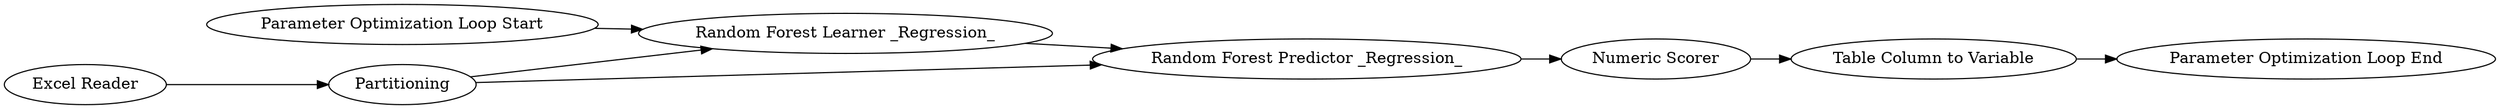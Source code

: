 digraph {
	10 -> 9
	8 -> 6
	7 -> 4
	1 -> 5
	5 -> 6
	6 -> 7
	5 -> 7
	4 -> 10
	5 [label=Partitioning]
	1 [label="Excel Reader"]
	7 [label="Random Forest Predictor _Regression_"]
	9 [label="Parameter Optimization Loop End"]
	4 [label="Numeric Scorer"]
	6 [label="Random Forest Learner _Regression_"]
	8 [label="Parameter Optimization Loop Start"]
	10 [label="Table Column to Variable"]
	rankdir=LR
}
